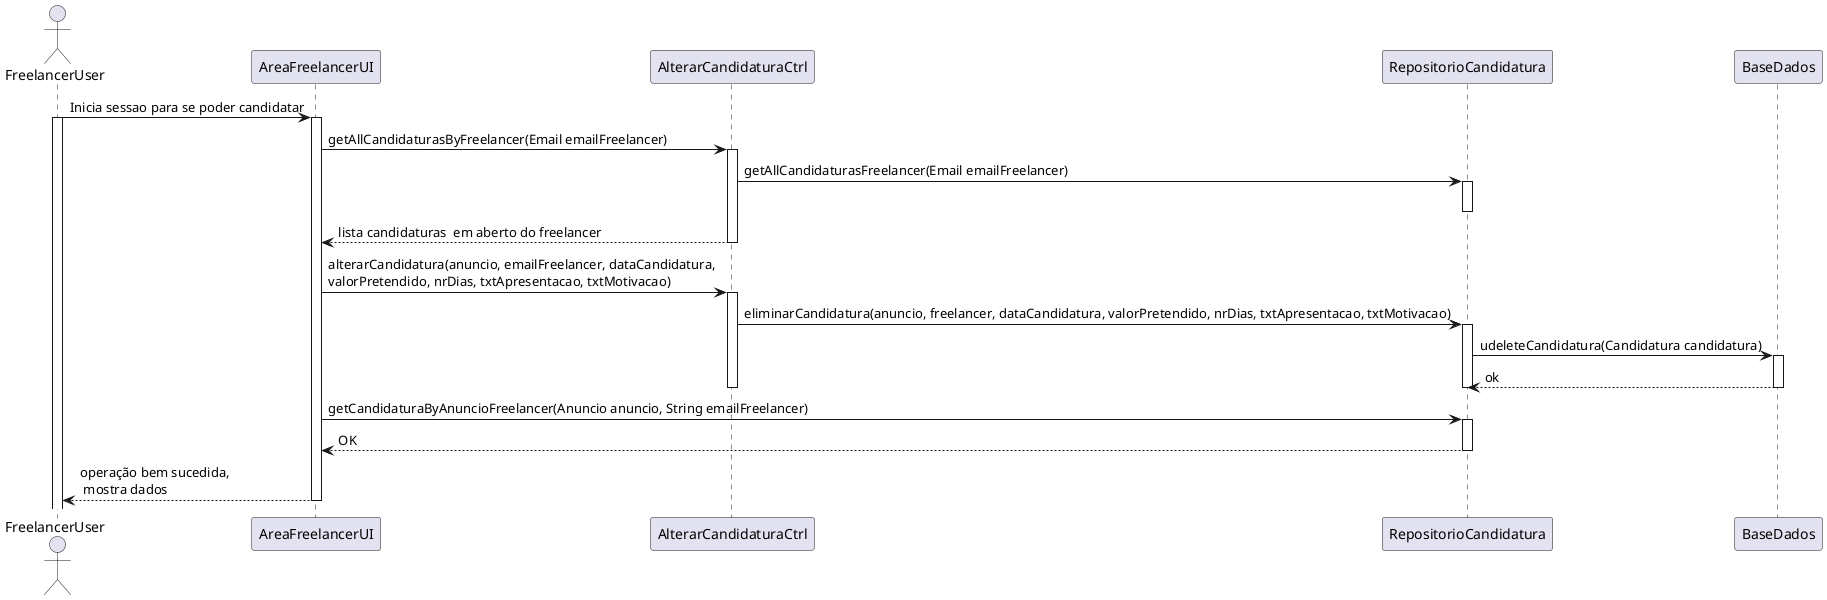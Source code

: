 @startuml 
actor FreelancerUser as FreelancerUser
FreelancerUser -> AreaFreelancerUI : Inicia sessao para se poder candidatar
activate FreelancerUser
activate AreaFreelancerUI
AreaFreelancerUI -> AlterarCandidaturaCtrl : getAllCandidaturasByFreelancer(Email emailFreelancer)
activate AlterarCandidaturaCtrl


AlterarCandidaturaCtrl -> RepositorioCandidatura : getAllCandidaturasFreelancer(Email emailFreelancer)
activate RepositorioCandidatura
deactivate RepositorioCandidatura

AlterarCandidaturaCtrl --> AreaFreelancerUI : lista candidaturas  em aberto do freelancer
deactivate AlterarCandidaturaCtrl

AreaFreelancerUI -> AlterarCandidaturaCtrl : alterarCandidatura(anuncio, emailFreelancer, dataCandidatura,\nvalorPretendido, nrDias, txtApresentacao, txtMotivacao)
activate AlterarCandidaturaCtrl

AlterarCandidaturaCtrl -> RepositorioCandidatura : eliminarCandidatura(anuncio, freelancer, dataCandidatura, valorPretendido, nrDias, txtApresentacao, txtMotivacao)
activate RepositorioCandidatura

RepositorioCandidatura -> BaseDados : udeleteCandidatura(Candidatura candidatura)
activate BaseDados
RepositorioCandidatura <-- BaseDados : ok
deactivate RepositorioCandidatura
deactivate BaseDados

deactivate AlterarCandidaturaCtrl
AreaFreelancerUI -> RepositorioCandidatura : getCandidaturaByAnuncioFreelancer(Anuncio anuncio, String emailFreelancer)
activate RepositorioCandidatura
RepositorioCandidatura --> AreaFreelancerUI : OK
deactivate RepositorioCandidatura
AreaFreelancerUI --> FreelancerUser : operação bem sucedida, \n mostra dados
deactivate AreaFreelancerUI
@enduml
